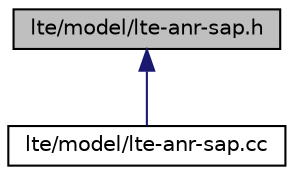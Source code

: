 digraph "lte/model/lte-anr-sap.h"
{
  edge [fontname="Helvetica",fontsize="10",labelfontname="Helvetica",labelfontsize="10"];
  node [fontname="Helvetica",fontsize="10",shape=record];
  Node1 [label="lte/model/lte-anr-sap.h",height=0.2,width=0.4,color="black", fillcolor="grey75", style="filled", fontcolor="black"];
  Node1 -> Node2 [dir="back",color="midnightblue",fontsize="10",style="solid"];
  Node2 [label="lte/model/lte-anr-sap.cc",height=0.2,width=0.4,color="black", fillcolor="white", style="filled",URL="$d6/dde/lte-anr-sap_8cc.html"];
}
